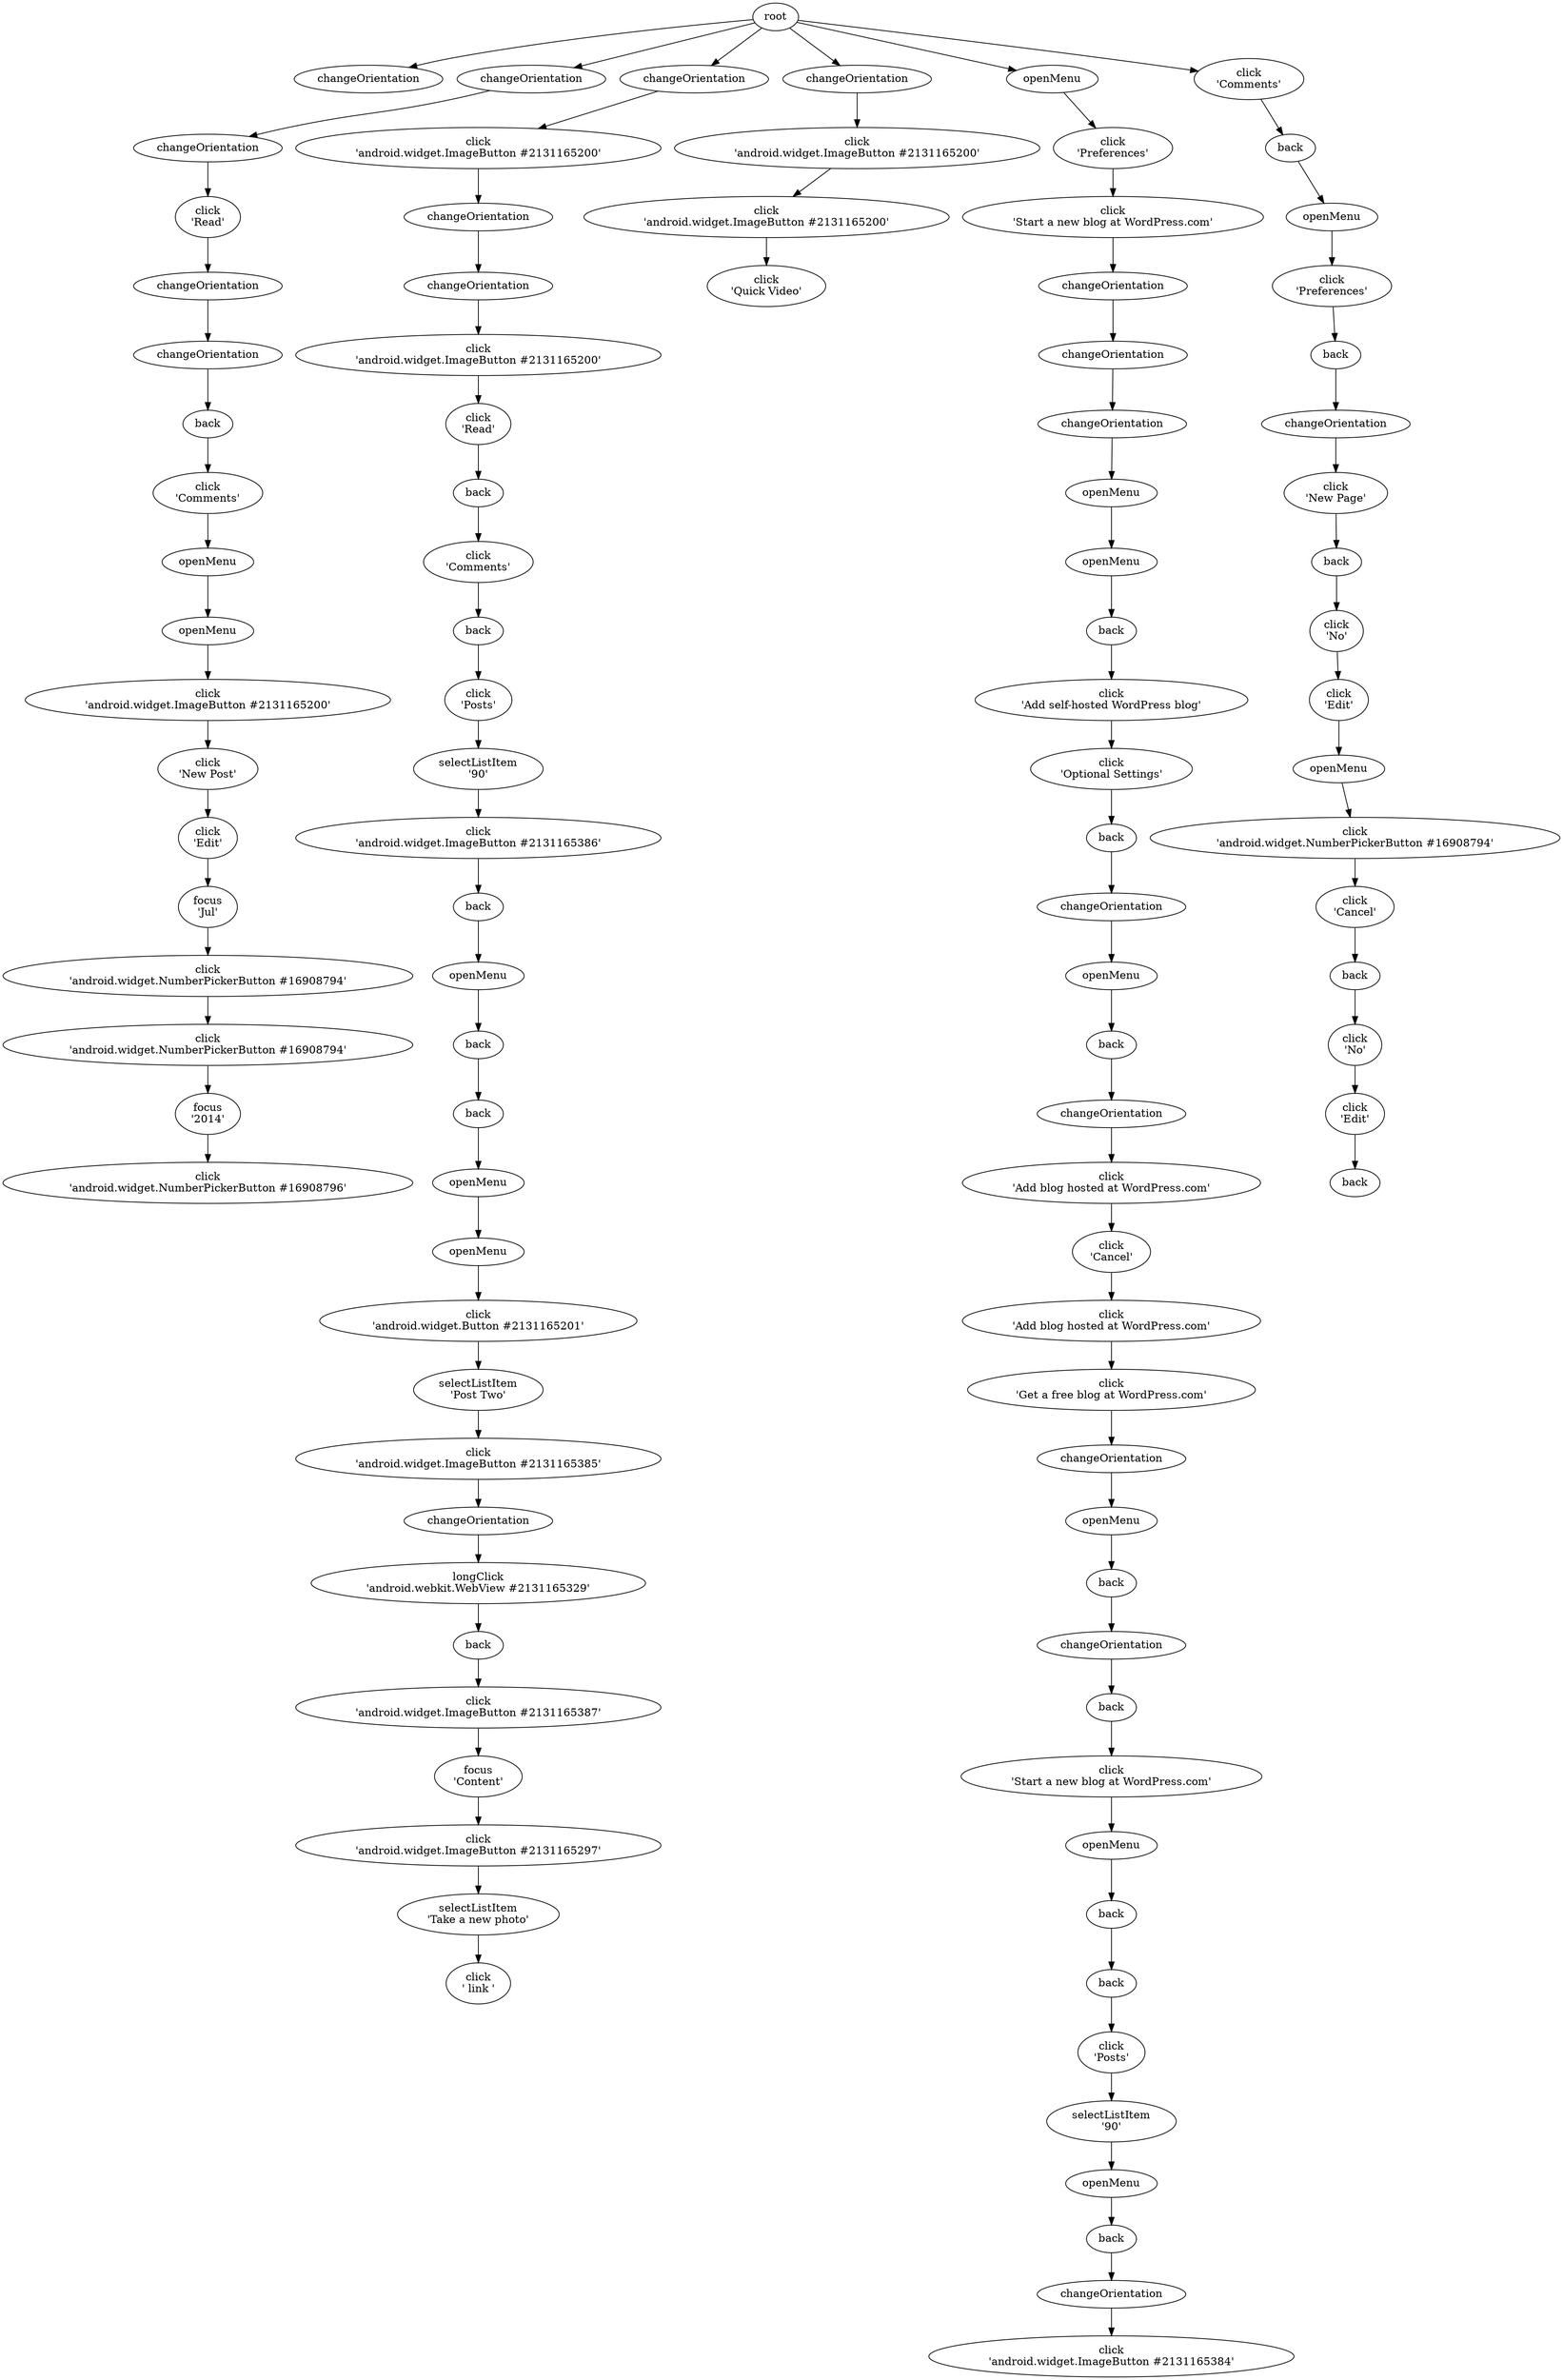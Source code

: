 digraph EFG {

## Edges

	root -> e1;
	root -> e3;
	e3 -> e19;
	e19 -> e31;
	e31 -> e39;
	e39 -> e43;
	e43 -> e45;
	e45 -> e57;
	e57 -> e67;
	e67 -> e72;
	e72 -> e74;
	e74 -> e82;
	e82 -> e97;
	e97 -> e113;
	e113 -> e126;
	e126 -> e140;
	e140 -> e161;
	e161 -> e170;
	root -> e183;
	e183 -> e184;
	e184 -> e204;
	e204 -> e209;
	e209 -> e210;
	e210 -> e226;
	e226 -> e232;
	e232 -> e244;
	e244 -> e253;
	e253 -> e263;
	e263 -> e273;
	e273 -> e287;
	e287 -> e295;
	e295 -> e300;
	e300 -> e303;
	e303 -> e313;
	e313 -> e327;
	e327 -> e331;
	e331 -> e342;
	e342 -> e348;
	e348 -> e360;
	e360 -> e372;
	e372 -> e373;
	e373 -> e378;
	e378 -> e384;
	e384 -> e391;
	e391 -> e416;
	e416 -> e421;
	e421 -> e436;
	root -> e444;
	e444 -> e445;
	e445 -> e461;
	e461 -> e472;
	root -> e482;
	e482 -> e485;
	e485 -> e491;
	e491 -> e499;
	e499 -> e502;
	e502 -> e505;
	e505 -> e507;
	e507 -> e510;
	e510 -> e512;
	e512 -> e517;
	e517 -> e521;
	e521 -> e530;
	e530 -> e539;
	e539 -> e545;
	e545 -> e551;
	e551 -> e559;
	e559 -> e561;
	e561 -> e567;
	e567 -> e573;
	e573 -> e580;
	e580 -> e586;
	e586 -> e588;
	e588 -> e590;
	e590 -> e598;
	e598 -> e602;
	e602 -> e605;
	e605 -> e612;
	e612 -> e614;
	e614 -> e620;
	e620 -> e630;
	e630 -> e642;
	e642 -> e660;
	e660 -> e663;
	e663 -> e675;
	e675 -> e676;
	root -> e695;
	e695 -> e703;
	e703 -> e720;
	e720 -> e723;
	e723 -> e732;
	e732 -> e750;
	e750 -> e756;
	e756 -> e770;
	e770 -> e774;
	e774 -> e779;
	e779 -> e796;
	e796 -> e801;
	e801 -> e822;
	e822 -> e829;
	e829 -> e833;
	e833 -> e838;
	e838 -> e854;

## Nodes

	e342 [label="click\n'android.widget.Button #2131165201'"];
	e732 [label="back"];
	e675 [label="changeOrientation"];
	e530 [label="back"];
	e209 [label="changeOrientation"];
	e539 [label="changeOrientation"];
	e676 [label="click\n'android.widget.ImageButton #2131165384'"];
	e295 [label="back"];
	e204 [label="changeOrientation"];
	e472 [label="click\n'Quick Video'"];
	e348 [label="selectListItem\n'Post Two'"];
	e140 [label="click\n'android.widget.NumberPickerButton #16908794'"];
	e82 [label="click\n'New Post'"];
	e605 [label="click\n'Start a new blog at WordPress.com'"];
	e331 [label="openMenu"];
	e602 [label="back"];
	e545 [label="openMenu"];
	e485 [label="click\n'Preferences'"];
	e854 [label="back"];
	e161 [label="focus\n'2014'"];
	e482 [label="openMenu"];
	e72 [label="openMenu"];
	e74 [label="click\n'android.widget.ImageButton #2131165200'"];
	e612 [label="openMenu"];
	e19 [label="changeOrientation"];
	e796 [label="openMenu"];
	e126 [label="click\n'android.widget.NumberPickerButton #16908794'"];
	e614 [label="back"];
	e510 [label="openMenu"];
	e695 [label="click\n'Comments'"];
	e517 [label="click\n'Add self-hosted WordPress blog'"];
	e273 [label="selectListItem\n'90'"];
	e170 [label="click\n'android.widget.NumberPickerButton #16908796'"];
	e590 [label="back"];
	e226 [label="click\n'Read'"];
	e499 [label="changeOrientation"];
	e512 [label="back"];
	e598 [label="changeOrientation"];
	e327 [label="openMenu"];
	e416 [label="click\n'android.widget.ImageButton #2131165297'"];
	e491 [label="click\n'Start a new blog at WordPress.com'"];
	e421 [label="selectListItem\n'Take a new photo'"];
	e521 [label="click\n'Optional Settings'"];
	e210 [label="click\n'android.widget.ImageButton #2131165200'"];
	e720 [label="openMenu"];
	e723 [label="click\n'Preferences'"];
	e183 [label="changeOrientation"];
	e833 [label="click\n'No'"];
	e287 [label="click\n'android.widget.ImageButton #2131165386'"];
	e838 [label="click\n'Edit'"];
	e97 [label="click\n'Edit'"];
	e113 [label="focus\n'Jul'"];
	e313 [label="back"];
	e184 [label="click\n'android.widget.ImageButton #2131165200'"];
	e620 [label="back"];
	e303 [label="back"];
	e31 [label="click\n'Read'"];
	e244 [label="click\n'Comments'"];
	e779 [label="click\n'Edit'"];
	e436 [label="click\n' link '"];
	e384 [label="click\n'android.widget.ImageButton #2131165387'"];
	e39 [label="changeOrientation"];
	e630 [label="click\n'Posts'"];
	e703 [label="back"];
	e573 [label="click\n'Add blog hosted at WordPress.com'"];
	e770 [label="back"];
	e774 [label="click\n'No'"];
	e300 [label="openMenu"];
	e232 [label="back"];
	e829 [label="back"];
	e391 [label="focus\n'Content'"];
	e43 [label="changeOrientation"];
	e45 [label="back"];
	e445 [label="click\n'android.widget.ImageButton #2131165200'"];
	e372 [label="changeOrientation"];
	e822 [label="click\n'Cancel'"];
	e373 [label="longClick\n'android.webkit.WebView #2131165329'"];
	e588 [label="openMenu"];
	e378 [label="back"];
	e3 [label="changeOrientation"];
	e1 [label="changeOrientation"];
	e580 [label="click\n'Get a free blog at WordPress.com'"];
	e642 [label="selectListItem\n'90'"];
	e586 [label="changeOrientation"];
	e444 [label="changeOrientation"];
	e502 [label="changeOrientation"];
	e505 [label="changeOrientation"];
	e507 [label="openMenu"];
	e263 [label="click\n'Posts'"];
	e57 [label="click\n'Comments'"];
	e756 [label="click\n'New Page'"];
	e559 [label="changeOrientation"];
	e360 [label="click\n'android.widget.ImageButton #2131165385'"];
	e551 [label="back"];
	e750 [label="changeOrientation"];
	e67 [label="openMenu"];
	e253 [label="back"];
	e801 [label="click\n'android.widget.NumberPickerButton #16908794'"];
	e567 [label="click\n'Cancel'"];
	e660 [label="openMenu"];
	e561 [label="click\n'Add blog hosted at WordPress.com'"];
	e663 [label="back"];
	e461 [label="click\n'android.widget.ImageButton #2131165200'"];

}

